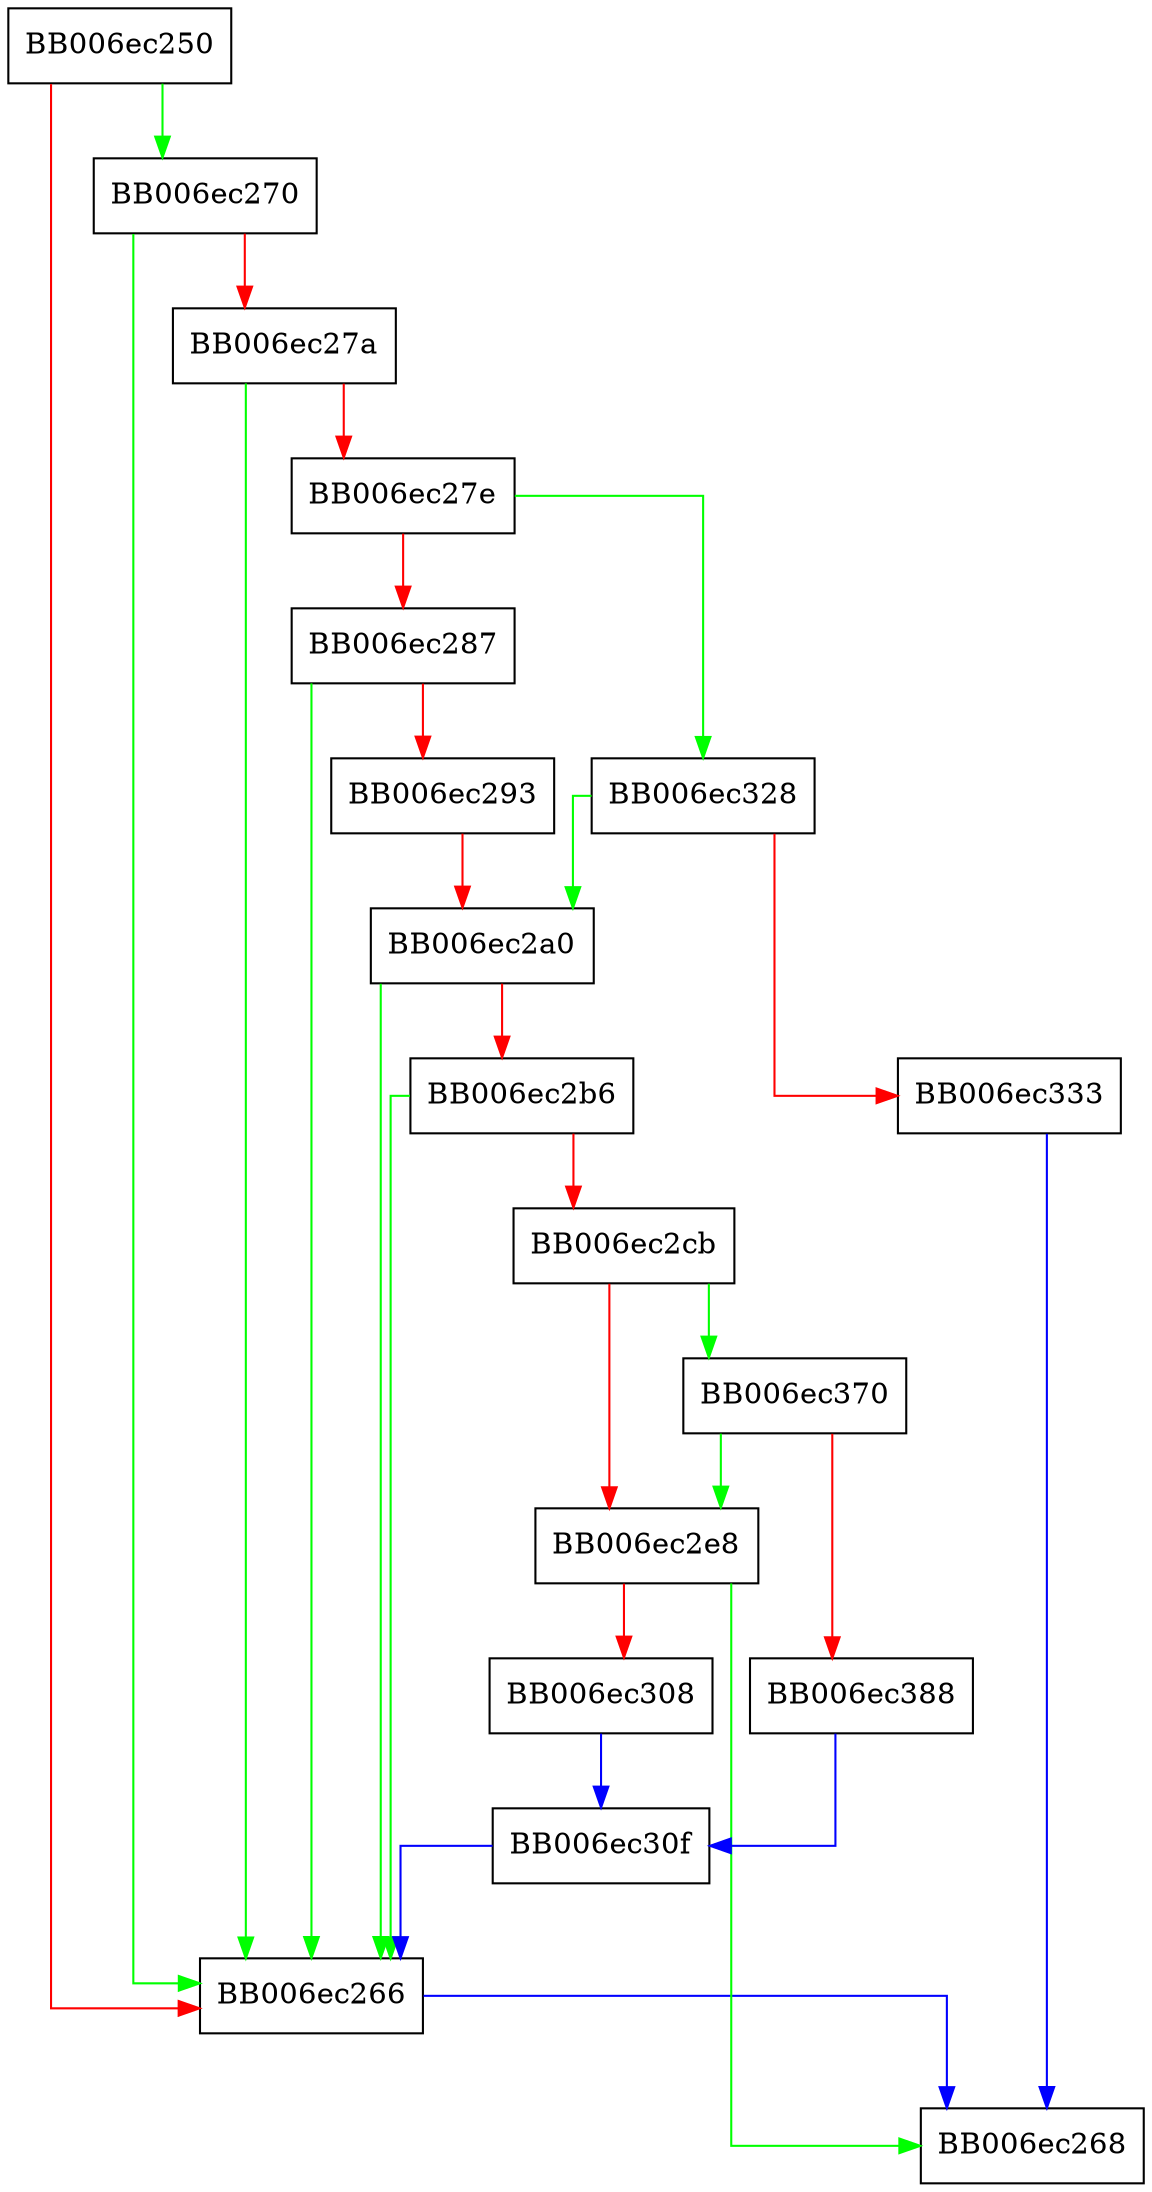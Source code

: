 digraph ecdsa_sha3_512_sign_message_init {
  node [shape="box"];
  graph [splines=ortho];
  BB006ec250 -> BB006ec270 [color="green"];
  BB006ec250 -> BB006ec266 [color="red"];
  BB006ec266 -> BB006ec268 [color="blue"];
  BB006ec270 -> BB006ec266 [color="green"];
  BB006ec270 -> BB006ec27a [color="red"];
  BB006ec27a -> BB006ec266 [color="green"];
  BB006ec27a -> BB006ec27e [color="red"];
  BB006ec27e -> BB006ec328 [color="green"];
  BB006ec27e -> BB006ec287 [color="red"];
  BB006ec287 -> BB006ec266 [color="green"];
  BB006ec287 -> BB006ec293 [color="red"];
  BB006ec293 -> BB006ec2a0 [color="red"];
  BB006ec2a0 -> BB006ec266 [color="green"];
  BB006ec2a0 -> BB006ec2b6 [color="red"];
  BB006ec2b6 -> BB006ec266 [color="green"];
  BB006ec2b6 -> BB006ec2cb [color="red"];
  BB006ec2cb -> BB006ec370 [color="green"];
  BB006ec2cb -> BB006ec2e8 [color="red"];
  BB006ec2e8 -> BB006ec268 [color="green"];
  BB006ec2e8 -> BB006ec308 [color="red"];
  BB006ec308 -> BB006ec30f [color="blue"];
  BB006ec30f -> BB006ec266 [color="blue"];
  BB006ec328 -> BB006ec2a0 [color="green"];
  BB006ec328 -> BB006ec333 [color="red"];
  BB006ec333 -> BB006ec268 [color="blue"];
  BB006ec370 -> BB006ec2e8 [color="green"];
  BB006ec370 -> BB006ec388 [color="red"];
  BB006ec388 -> BB006ec30f [color="blue"];
}